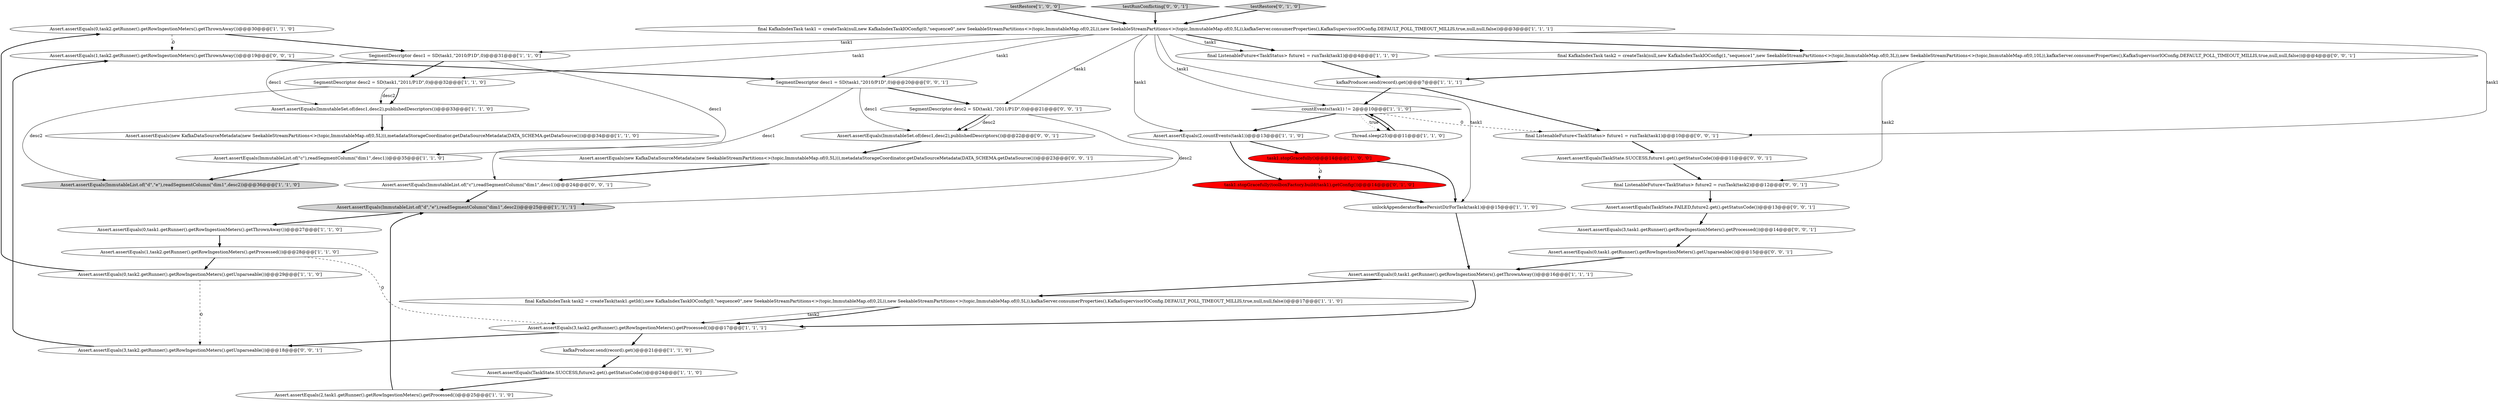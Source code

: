 digraph {
14 [style = filled, label = "Assert.assertEquals(ImmutableList.of(\"c\"),readSegmentColumn(\"dim1\",desc1))@@@35@@@['1', '1', '0']", fillcolor = white, shape = ellipse image = "AAA0AAABBB1BBB"];
3 [style = filled, label = "Assert.assertEquals(2,task1.getRunner().getRowIngestionMeters().getProcessed())@@@25@@@['1', '1', '0']", fillcolor = white, shape = ellipse image = "AAA0AAABBB1BBB"];
41 [style = filled, label = "final ListenableFuture<TaskStatus> future1 = runTask(task1)@@@10@@@['0', '0', '1']", fillcolor = white, shape = ellipse image = "AAA0AAABBB3BBB"];
39 [style = filled, label = "Assert.assertEquals(3,task1.getRunner().getRowIngestionMeters().getProcessed())@@@14@@@['0', '0', '1']", fillcolor = white, shape = ellipse image = "AAA0AAABBB3BBB"];
15 [style = filled, label = "kafkaProducer.send(record).get()@@@21@@@['1', '1', '0']", fillcolor = white, shape = ellipse image = "AAA0AAABBB1BBB"];
25 [style = filled, label = "Assert.assertEquals(0,task1.getRunner().getRowIngestionMeters().getThrownAway())@@@16@@@['1', '1', '1']", fillcolor = white, shape = ellipse image = "AAA0AAABBB1BBB"];
8 [style = filled, label = "final KafkaIndexTask task2 = createTask(task1.getId(),new KafkaIndexTaskIOConfig(0,\"sequence0\",new SeekableStreamPartitions<>(topic,ImmutableMap.of(0,2L)),new SeekableStreamPartitions<>(topic,ImmutableMap.of(0,5L)),kafkaServer.consumerProperties(),KafkaSupervisorIOConfig.DEFAULT_POLL_TIMEOUT_MILLIS,true,null,null,false))@@@17@@@['1', '1', '0']", fillcolor = white, shape = ellipse image = "AAA0AAABBB1BBB"];
4 [style = filled, label = "task1.stopGracefully()@@@14@@@['1', '0', '0']", fillcolor = red, shape = ellipse image = "AAA1AAABBB1BBB"];
29 [style = filled, label = "final ListenableFuture<TaskStatus> future2 = runTask(task2)@@@12@@@['0', '0', '1']", fillcolor = white, shape = ellipse image = "AAA0AAABBB3BBB"];
32 [style = filled, label = "Assert.assertEquals(3,task2.getRunner().getRowIngestionMeters().getUnparseable())@@@18@@@['0', '0', '1']", fillcolor = white, shape = ellipse image = "AAA0AAABBB3BBB"];
7 [style = filled, label = "Assert.assertEquals(ImmutableList.of(\"d\",\"e\"),readSegmentColumn(\"dim1\",desc2))@@@25@@@['1', '1', '1']", fillcolor = lightgray, shape = ellipse image = "AAA0AAABBB1BBB"];
21 [style = filled, label = "Assert.assertEquals(0,task2.getRunner().getRowIngestionMeters().getThrownAway())@@@30@@@['1', '1', '0']", fillcolor = white, shape = ellipse image = "AAA0AAABBB1BBB"];
37 [style = filled, label = "Assert.assertEquals(ImmutableSet.of(desc1,desc2),publishedDescriptors())@@@22@@@['0', '0', '1']", fillcolor = white, shape = ellipse image = "AAA0AAABBB3BBB"];
16 [style = filled, label = "Assert.assertEquals(1,task2.getRunner().getRowIngestionMeters().getProcessed())@@@28@@@['1', '1', '0']", fillcolor = white, shape = ellipse image = "AAA0AAABBB1BBB"];
2 [style = filled, label = "testRestore['1', '0', '0']", fillcolor = lightgray, shape = diamond image = "AAA0AAABBB1BBB"];
0 [style = filled, label = "final KafkaIndexTask task1 = createTask(null,new KafkaIndexTaskIOConfig(0,\"sequence0\",new SeekableStreamPartitions<>(topic,ImmutableMap.of(0,2L)),new SeekableStreamPartitions<>(topic,ImmutableMap.of(0,5L)),kafkaServer.consumerProperties(),KafkaSupervisorIOConfig.DEFAULT_POLL_TIMEOUT_MILLIS,true,null,null,false))@@@3@@@['1', '1', '1']", fillcolor = white, shape = ellipse image = "AAA0AAABBB1BBB"];
24 [style = filled, label = "Assert.assertEquals(3,task2.getRunner().getRowIngestionMeters().getProcessed())@@@17@@@['1', '1', '1']", fillcolor = white, shape = ellipse image = "AAA0AAABBB1BBB"];
38 [style = filled, label = "testRunConflicting['0', '0', '1']", fillcolor = lightgray, shape = diamond image = "AAA0AAABBB3BBB"];
1 [style = filled, label = "Assert.assertEquals(ImmutableList.of(\"d\",\"e\"),readSegmentColumn(\"dim1\",desc2))@@@36@@@['1', '1', '0']", fillcolor = lightgray, shape = ellipse image = "AAA0AAABBB1BBB"];
5 [style = filled, label = "unlockAppenderatorBasePersistDirForTask(task1)@@@15@@@['1', '1', '0']", fillcolor = white, shape = ellipse image = "AAA0AAABBB1BBB"];
26 [style = filled, label = "task1.stopGracefully(toolboxFactory.build(task1).getConfig())@@@14@@@['0', '1', '0']", fillcolor = red, shape = ellipse image = "AAA1AAABBB2BBB"];
20 [style = filled, label = "SegmentDescriptor desc1 = SD(task1,\"2010/P1D\",0)@@@31@@@['1', '1', '0']", fillcolor = white, shape = ellipse image = "AAA0AAABBB1BBB"];
31 [style = filled, label = "Assert.assertEquals(0,task1.getRunner().getRowIngestionMeters().getUnparseable())@@@15@@@['0', '0', '1']", fillcolor = white, shape = ellipse image = "AAA0AAABBB3BBB"];
12 [style = filled, label = "Assert.assertEquals(new KafkaDataSourceMetadata(new SeekableStreamPartitions<>(topic,ImmutableMap.of(0,5L))),metadataStorageCoordinator.getDataSourceMetadata(DATA_SCHEMA.getDataSource()))@@@34@@@['1', '1', '0']", fillcolor = white, shape = ellipse image = "AAA0AAABBB1BBB"];
35 [style = filled, label = "Assert.assertEquals(ImmutableList.of(\"c\"),readSegmentColumn(\"dim1\",desc1))@@@24@@@['0', '0', '1']", fillcolor = white, shape = ellipse image = "AAA0AAABBB3BBB"];
42 [style = filled, label = "SegmentDescriptor desc2 = SD(task1,\"2011/P1D\",0)@@@21@@@['0', '0', '1']", fillcolor = white, shape = ellipse image = "AAA0AAABBB3BBB"];
11 [style = filled, label = "final ListenableFuture<TaskStatus> future1 = runTask(task1)@@@4@@@['1', '1', '0']", fillcolor = white, shape = ellipse image = "AAA0AAABBB1BBB"];
13 [style = filled, label = "Assert.assertEquals(ImmutableSet.of(desc1,desc2),publishedDescriptors())@@@33@@@['1', '1', '0']", fillcolor = white, shape = ellipse image = "AAA0AAABBB1BBB"];
6 [style = filled, label = "Thread.sleep(25)@@@11@@@['1', '1', '0']", fillcolor = white, shape = ellipse image = "AAA0AAABBB1BBB"];
28 [style = filled, label = "Assert.assertEquals(TaskState.SUCCESS,future1.get().getStatusCode())@@@11@@@['0', '0', '1']", fillcolor = white, shape = ellipse image = "AAA0AAABBB3BBB"];
23 [style = filled, label = "Assert.assertEquals(0,task2.getRunner().getRowIngestionMeters().getUnparseable())@@@29@@@['1', '1', '0']", fillcolor = white, shape = ellipse image = "AAA0AAABBB1BBB"];
34 [style = filled, label = "Assert.assertEquals(1,task2.getRunner().getRowIngestionMeters().getThrownAway())@@@19@@@['0', '0', '1']", fillcolor = white, shape = ellipse image = "AAA0AAABBB3BBB"];
33 [style = filled, label = "SegmentDescriptor desc1 = SD(task1,\"2010/P1D\",0)@@@20@@@['0', '0', '1']", fillcolor = white, shape = ellipse image = "AAA0AAABBB3BBB"];
10 [style = filled, label = "kafkaProducer.send(record).get()@@@7@@@['1', '1', '1']", fillcolor = white, shape = ellipse image = "AAA0AAABBB1BBB"];
19 [style = filled, label = "SegmentDescriptor desc2 = SD(task1,\"2011/P1D\",0)@@@32@@@['1', '1', '0']", fillcolor = white, shape = ellipse image = "AAA0AAABBB1BBB"];
22 [style = filled, label = "Assert.assertEquals(0,task1.getRunner().getRowIngestionMeters().getThrownAway())@@@27@@@['1', '1', '0']", fillcolor = white, shape = ellipse image = "AAA0AAABBB1BBB"];
17 [style = filled, label = "Assert.assertEquals(2,countEvents(task1))@@@13@@@['1', '1', '0']", fillcolor = white, shape = ellipse image = "AAA0AAABBB1BBB"];
30 [style = filled, label = "Assert.assertEquals(TaskState.FAILED,future2.get().getStatusCode())@@@13@@@['0', '0', '1']", fillcolor = white, shape = ellipse image = "AAA0AAABBB3BBB"];
40 [style = filled, label = "Assert.assertEquals(new KafkaDataSourceMetadata(new SeekableStreamPartitions<>(topic,ImmutableMap.of(0,5L))),metadataStorageCoordinator.getDataSourceMetadata(DATA_SCHEMA.getDataSource()))@@@23@@@['0', '0', '1']", fillcolor = white, shape = ellipse image = "AAA0AAABBB3BBB"];
27 [style = filled, label = "testRestore['0', '1', '0']", fillcolor = lightgray, shape = diamond image = "AAA0AAABBB2BBB"];
18 [style = filled, label = "countEvents(task1) != 2@@@10@@@['1', '1', '0']", fillcolor = white, shape = diamond image = "AAA0AAABBB1BBB"];
9 [style = filled, label = "Assert.assertEquals(TaskState.SUCCESS,future2.get().getStatusCode())@@@24@@@['1', '1', '0']", fillcolor = white, shape = ellipse image = "AAA0AAABBB1BBB"];
36 [style = filled, label = "final KafkaIndexTask task2 = createTask(null,new KafkaIndexTaskIOConfig(1,\"sequence1\",new SeekableStreamPartitions<>(topic,ImmutableMap.of(0,3L)),new SeekableStreamPartitions<>(topic,ImmutableMap.of(0,10L)),kafkaServer.consumerProperties(),KafkaSupervisorIOConfig.DEFAULT_POLL_TIMEOUT_MILLIS,true,null,null,false))@@@4@@@['0', '0', '1']", fillcolor = white, shape = ellipse image = "AAA0AAABBB3BBB"];
28->29 [style = bold, label=""];
10->18 [style = bold, label=""];
17->26 [style = bold, label=""];
42->37 [style = bold, label=""];
31->25 [style = bold, label=""];
40->35 [style = bold, label=""];
0->18 [style = solid, label="task1"];
21->34 [style = dashed, label="0"];
27->0 [style = bold, label=""];
29->30 [style = bold, label=""];
24->15 [style = bold, label=""];
22->16 [style = bold, label=""];
26->5 [style = bold, label=""];
19->13 [style = solid, label="desc2"];
6->18 [style = bold, label=""];
18->41 [style = dashed, label="0"];
16->24 [style = dashed, label="0"];
24->32 [style = bold, label=""];
34->33 [style = bold, label=""];
0->5 [style = solid, label="task1"];
18->17 [style = bold, label=""];
0->11 [style = bold, label=""];
33->37 [style = solid, label="desc1"];
33->35 [style = solid, label="desc1"];
0->42 [style = solid, label="task1"];
36->29 [style = solid, label="task2"];
16->23 [style = bold, label=""];
20->14 [style = solid, label="desc1"];
32->34 [style = bold, label=""];
4->26 [style = dashed, label="0"];
10->41 [style = bold, label=""];
19->1 [style = solid, label="desc2"];
5->25 [style = bold, label=""];
14->1 [style = bold, label=""];
0->36 [style = bold, label=""];
41->28 [style = bold, label=""];
18->6 [style = dotted, label="true"];
23->32 [style = dashed, label="0"];
7->22 [style = bold, label=""];
25->24 [style = bold, label=""];
2->0 [style = bold, label=""];
13->12 [style = bold, label=""];
21->20 [style = bold, label=""];
20->13 [style = solid, label="desc1"];
19->13 [style = bold, label=""];
0->41 [style = solid, label="task1"];
3->7 [style = bold, label=""];
0->11 [style = solid, label="task1"];
18->6 [style = bold, label=""];
11->10 [style = bold, label=""];
15->9 [style = bold, label=""];
23->21 [style = bold, label=""];
39->31 [style = bold, label=""];
33->42 [style = bold, label=""];
38->0 [style = bold, label=""];
12->14 [style = bold, label=""];
0->20 [style = solid, label="task1"];
30->39 [style = bold, label=""];
9->3 [style = bold, label=""];
0->19 [style = solid, label="task1"];
8->24 [style = solid, label="task2"];
25->8 [style = bold, label=""];
0->17 [style = solid, label="task1"];
20->19 [style = bold, label=""];
4->5 [style = bold, label=""];
35->7 [style = bold, label=""];
17->4 [style = bold, label=""];
37->40 [style = bold, label=""];
0->33 [style = solid, label="task1"];
42->7 [style = solid, label="desc2"];
36->10 [style = bold, label=""];
42->37 [style = solid, label="desc2"];
8->24 [style = bold, label=""];
}
